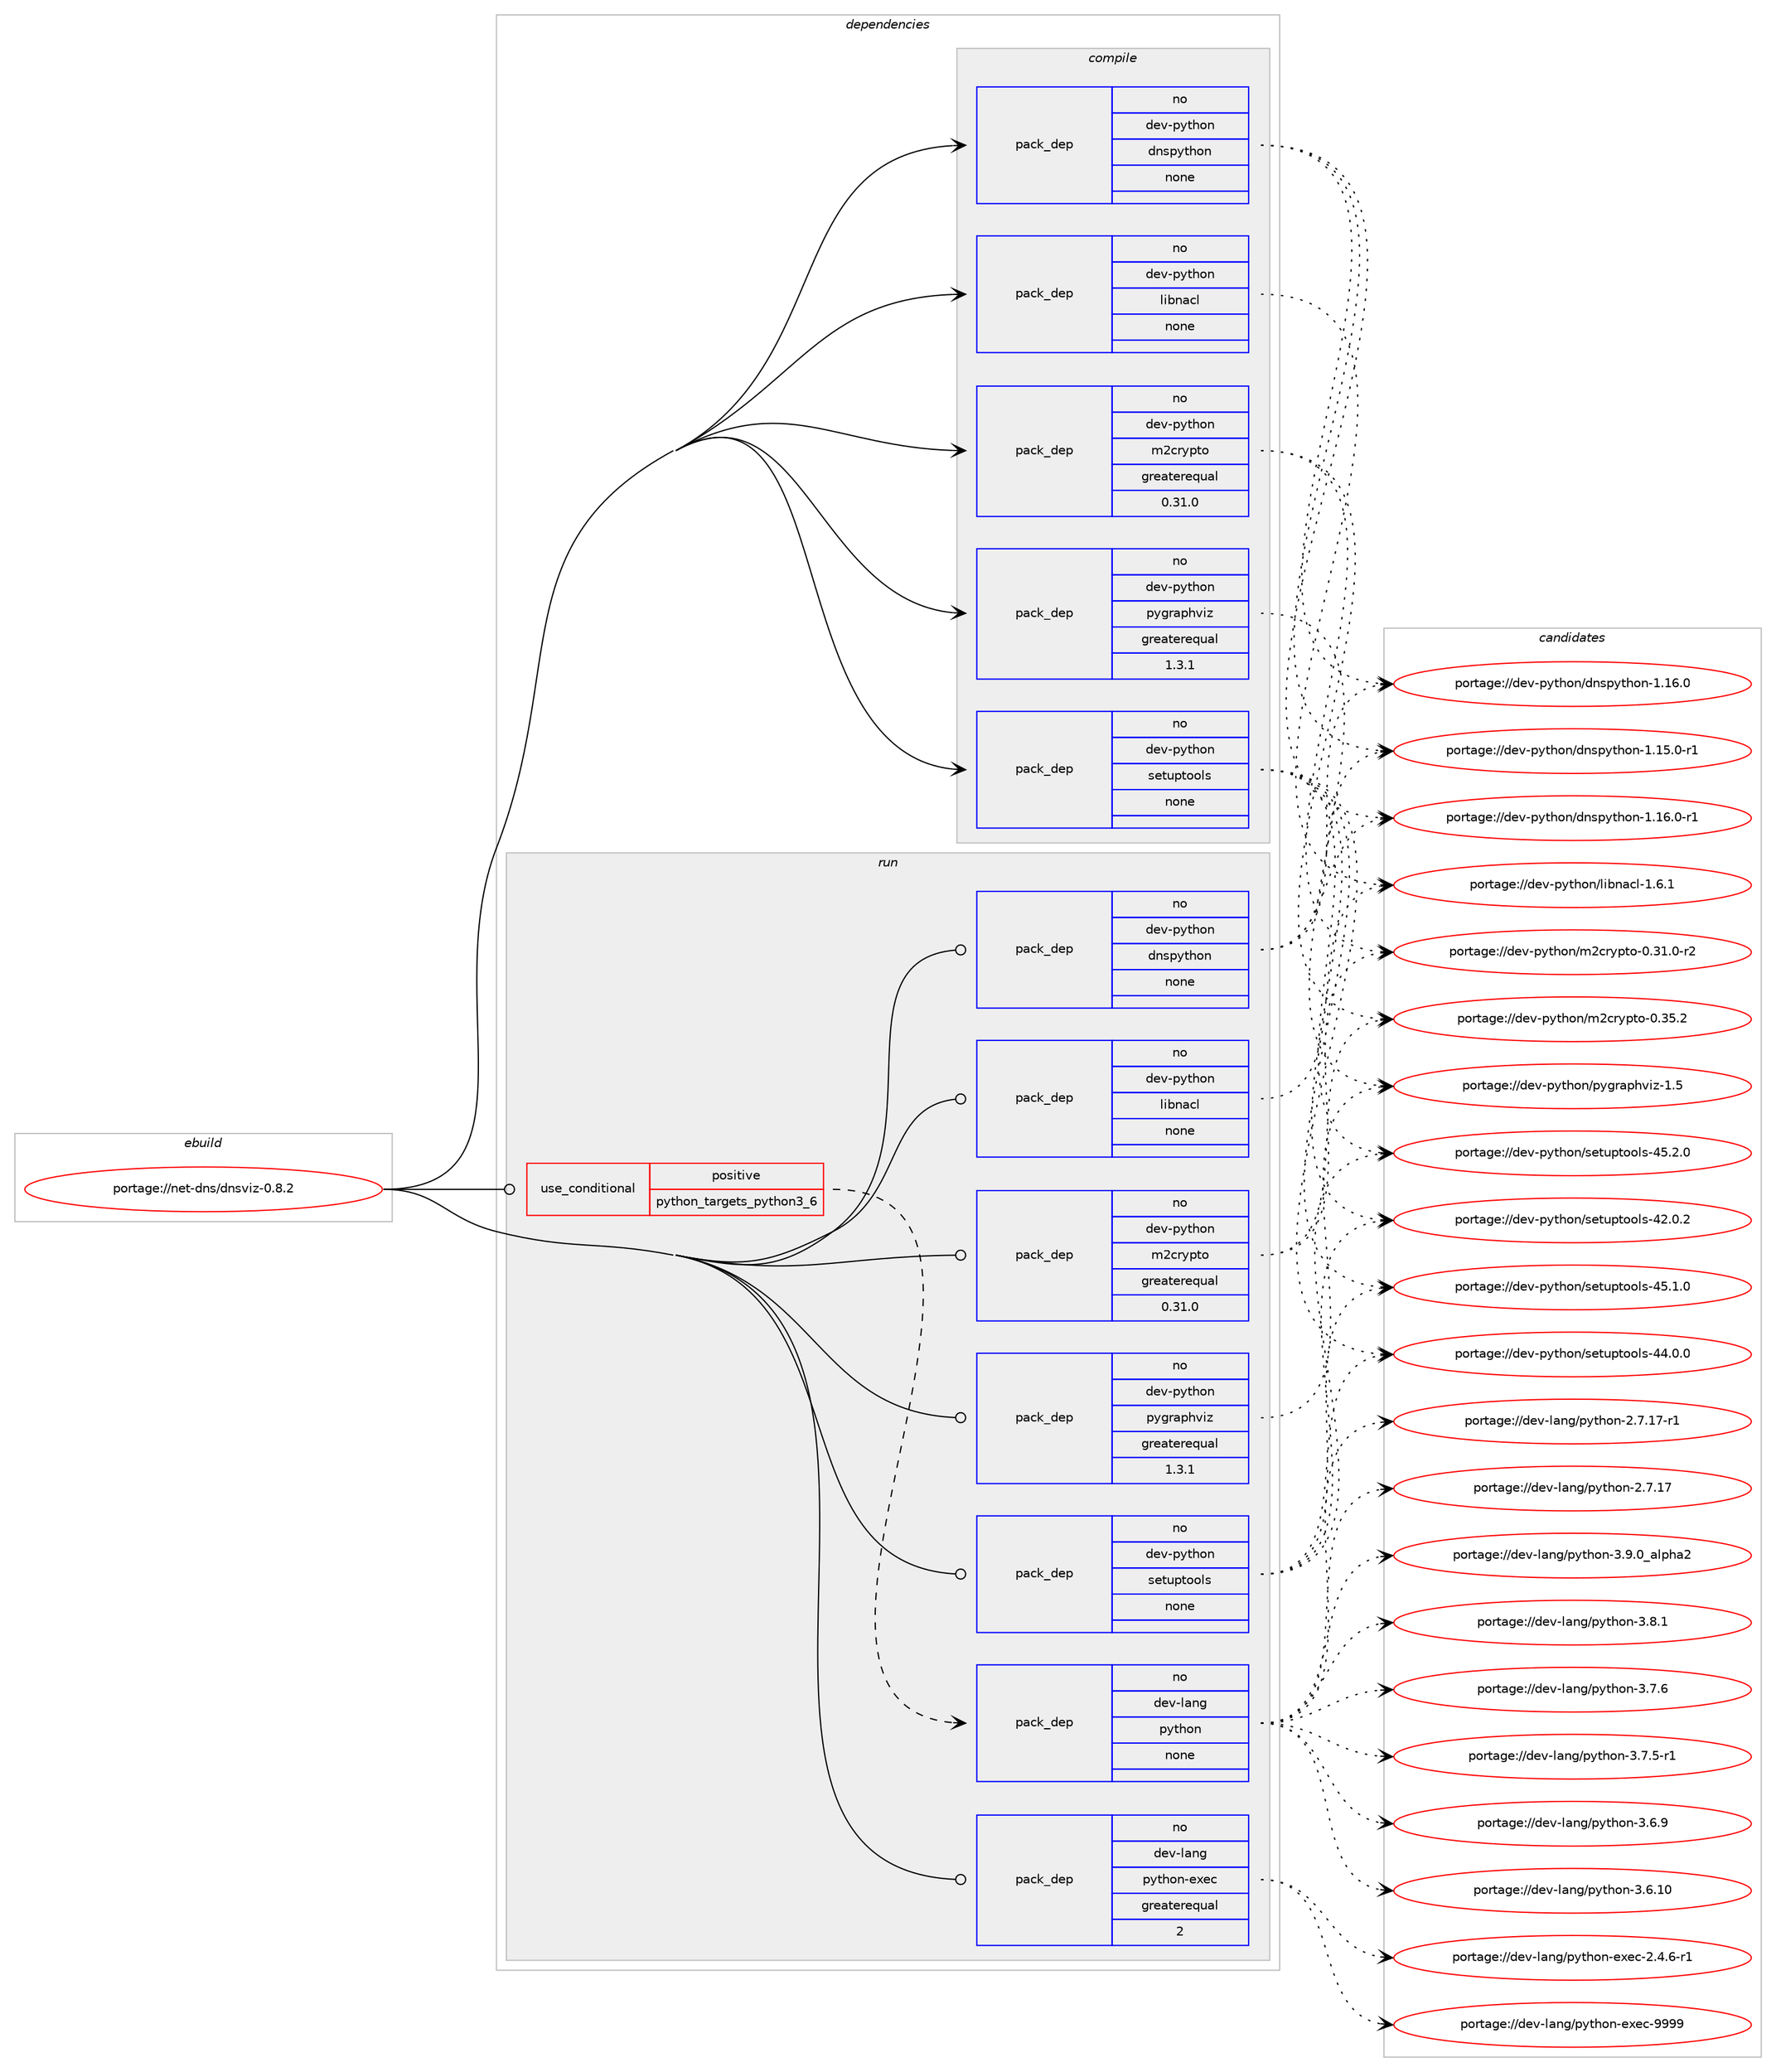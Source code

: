 digraph prolog {

# *************
# Graph options
# *************

newrank=true;
concentrate=true;
compound=true;
graph [rankdir=LR,fontname=Helvetica,fontsize=10,ranksep=1.5];#, ranksep=2.5, nodesep=0.2];
edge  [arrowhead=vee];
node  [fontname=Helvetica,fontsize=10];

# **********
# The ebuild
# **********

subgraph cluster_leftcol {
color=gray;
rank=same;
label=<<i>ebuild</i>>;
id [label="portage://net-dns/dnsviz-0.8.2", color=red, width=4, href="../net-dns/dnsviz-0.8.2.svg"];
}

# ****************
# The dependencies
# ****************

subgraph cluster_midcol {
color=gray;
label=<<i>dependencies</i>>;
subgraph cluster_compile {
fillcolor="#eeeeee";
style=filled;
label=<<i>compile</i>>;
subgraph pack112493 {
dependency147538 [label=<<TABLE BORDER="0" CELLBORDER="1" CELLSPACING="0" CELLPADDING="4" WIDTH="220"><TR><TD ROWSPAN="6" CELLPADDING="30">pack_dep</TD></TR><TR><TD WIDTH="110">no</TD></TR><TR><TD>dev-python</TD></TR><TR><TD>dnspython</TD></TR><TR><TD>none</TD></TR><TR><TD></TD></TR></TABLE>>, shape=none, color=blue];
}
id:e -> dependency147538:w [weight=20,style="solid",arrowhead="vee"];
subgraph pack112494 {
dependency147539 [label=<<TABLE BORDER="0" CELLBORDER="1" CELLSPACING="0" CELLPADDING="4" WIDTH="220"><TR><TD ROWSPAN="6" CELLPADDING="30">pack_dep</TD></TR><TR><TD WIDTH="110">no</TD></TR><TR><TD>dev-python</TD></TR><TR><TD>libnacl</TD></TR><TR><TD>none</TD></TR><TR><TD></TD></TR></TABLE>>, shape=none, color=blue];
}
id:e -> dependency147539:w [weight=20,style="solid",arrowhead="vee"];
subgraph pack112495 {
dependency147540 [label=<<TABLE BORDER="0" CELLBORDER="1" CELLSPACING="0" CELLPADDING="4" WIDTH="220"><TR><TD ROWSPAN="6" CELLPADDING="30">pack_dep</TD></TR><TR><TD WIDTH="110">no</TD></TR><TR><TD>dev-python</TD></TR><TR><TD>m2crypto</TD></TR><TR><TD>greaterequal</TD></TR><TR><TD>0.31.0</TD></TR></TABLE>>, shape=none, color=blue];
}
id:e -> dependency147540:w [weight=20,style="solid",arrowhead="vee"];
subgraph pack112496 {
dependency147541 [label=<<TABLE BORDER="0" CELLBORDER="1" CELLSPACING="0" CELLPADDING="4" WIDTH="220"><TR><TD ROWSPAN="6" CELLPADDING="30">pack_dep</TD></TR><TR><TD WIDTH="110">no</TD></TR><TR><TD>dev-python</TD></TR><TR><TD>pygraphviz</TD></TR><TR><TD>greaterequal</TD></TR><TR><TD>1.3.1</TD></TR></TABLE>>, shape=none, color=blue];
}
id:e -> dependency147541:w [weight=20,style="solid",arrowhead="vee"];
subgraph pack112497 {
dependency147542 [label=<<TABLE BORDER="0" CELLBORDER="1" CELLSPACING="0" CELLPADDING="4" WIDTH="220"><TR><TD ROWSPAN="6" CELLPADDING="30">pack_dep</TD></TR><TR><TD WIDTH="110">no</TD></TR><TR><TD>dev-python</TD></TR><TR><TD>setuptools</TD></TR><TR><TD>none</TD></TR><TR><TD></TD></TR></TABLE>>, shape=none, color=blue];
}
id:e -> dependency147542:w [weight=20,style="solid",arrowhead="vee"];
}
subgraph cluster_compileandrun {
fillcolor="#eeeeee";
style=filled;
label=<<i>compile and run</i>>;
}
subgraph cluster_run {
fillcolor="#eeeeee";
style=filled;
label=<<i>run</i>>;
subgraph cond32608 {
dependency147543 [label=<<TABLE BORDER="0" CELLBORDER="1" CELLSPACING="0" CELLPADDING="4"><TR><TD ROWSPAN="3" CELLPADDING="10">use_conditional</TD></TR><TR><TD>positive</TD></TR><TR><TD>python_targets_python3_6</TD></TR></TABLE>>, shape=none, color=red];
subgraph pack112498 {
dependency147544 [label=<<TABLE BORDER="0" CELLBORDER="1" CELLSPACING="0" CELLPADDING="4" WIDTH="220"><TR><TD ROWSPAN="6" CELLPADDING="30">pack_dep</TD></TR><TR><TD WIDTH="110">no</TD></TR><TR><TD>dev-lang</TD></TR><TR><TD>python</TD></TR><TR><TD>none</TD></TR><TR><TD></TD></TR></TABLE>>, shape=none, color=blue];
}
dependency147543:e -> dependency147544:w [weight=20,style="dashed",arrowhead="vee"];
}
id:e -> dependency147543:w [weight=20,style="solid",arrowhead="odot"];
subgraph pack112499 {
dependency147545 [label=<<TABLE BORDER="0" CELLBORDER="1" CELLSPACING="0" CELLPADDING="4" WIDTH="220"><TR><TD ROWSPAN="6" CELLPADDING="30">pack_dep</TD></TR><TR><TD WIDTH="110">no</TD></TR><TR><TD>dev-lang</TD></TR><TR><TD>python-exec</TD></TR><TR><TD>greaterequal</TD></TR><TR><TD>2</TD></TR></TABLE>>, shape=none, color=blue];
}
id:e -> dependency147545:w [weight=20,style="solid",arrowhead="odot"];
subgraph pack112500 {
dependency147546 [label=<<TABLE BORDER="0" CELLBORDER="1" CELLSPACING="0" CELLPADDING="4" WIDTH="220"><TR><TD ROWSPAN="6" CELLPADDING="30">pack_dep</TD></TR><TR><TD WIDTH="110">no</TD></TR><TR><TD>dev-python</TD></TR><TR><TD>dnspython</TD></TR><TR><TD>none</TD></TR><TR><TD></TD></TR></TABLE>>, shape=none, color=blue];
}
id:e -> dependency147546:w [weight=20,style="solid",arrowhead="odot"];
subgraph pack112501 {
dependency147547 [label=<<TABLE BORDER="0" CELLBORDER="1" CELLSPACING="0" CELLPADDING="4" WIDTH="220"><TR><TD ROWSPAN="6" CELLPADDING="30">pack_dep</TD></TR><TR><TD WIDTH="110">no</TD></TR><TR><TD>dev-python</TD></TR><TR><TD>libnacl</TD></TR><TR><TD>none</TD></TR><TR><TD></TD></TR></TABLE>>, shape=none, color=blue];
}
id:e -> dependency147547:w [weight=20,style="solid",arrowhead="odot"];
subgraph pack112502 {
dependency147548 [label=<<TABLE BORDER="0" CELLBORDER="1" CELLSPACING="0" CELLPADDING="4" WIDTH="220"><TR><TD ROWSPAN="6" CELLPADDING="30">pack_dep</TD></TR><TR><TD WIDTH="110">no</TD></TR><TR><TD>dev-python</TD></TR><TR><TD>m2crypto</TD></TR><TR><TD>greaterequal</TD></TR><TR><TD>0.31.0</TD></TR></TABLE>>, shape=none, color=blue];
}
id:e -> dependency147548:w [weight=20,style="solid",arrowhead="odot"];
subgraph pack112503 {
dependency147549 [label=<<TABLE BORDER="0" CELLBORDER="1" CELLSPACING="0" CELLPADDING="4" WIDTH="220"><TR><TD ROWSPAN="6" CELLPADDING="30">pack_dep</TD></TR><TR><TD WIDTH="110">no</TD></TR><TR><TD>dev-python</TD></TR><TR><TD>pygraphviz</TD></TR><TR><TD>greaterequal</TD></TR><TR><TD>1.3.1</TD></TR></TABLE>>, shape=none, color=blue];
}
id:e -> dependency147549:w [weight=20,style="solid",arrowhead="odot"];
subgraph pack112504 {
dependency147550 [label=<<TABLE BORDER="0" CELLBORDER="1" CELLSPACING="0" CELLPADDING="4" WIDTH="220"><TR><TD ROWSPAN="6" CELLPADDING="30">pack_dep</TD></TR><TR><TD WIDTH="110">no</TD></TR><TR><TD>dev-python</TD></TR><TR><TD>setuptools</TD></TR><TR><TD>none</TD></TR><TR><TD></TD></TR></TABLE>>, shape=none, color=blue];
}
id:e -> dependency147550:w [weight=20,style="solid",arrowhead="odot"];
}
}

# **************
# The candidates
# **************

subgraph cluster_choices {
rank=same;
color=gray;
label=<<i>candidates</i>>;

subgraph choice112493 {
color=black;
nodesep=1;
choice1001011184511212111610411111047100110115112121116104111110454946495446484511449 [label="portage://dev-python/dnspython-1.16.0-r1", color=red, width=4,href="../dev-python/dnspython-1.16.0-r1.svg"];
choice100101118451121211161041111104710011011511212111610411111045494649544648 [label="portage://dev-python/dnspython-1.16.0", color=red, width=4,href="../dev-python/dnspython-1.16.0.svg"];
choice1001011184511212111610411111047100110115112121116104111110454946495346484511449 [label="portage://dev-python/dnspython-1.15.0-r1", color=red, width=4,href="../dev-python/dnspython-1.15.0-r1.svg"];
dependency147538:e -> choice1001011184511212111610411111047100110115112121116104111110454946495446484511449:w [style=dotted,weight="100"];
dependency147538:e -> choice100101118451121211161041111104710011011511212111610411111045494649544648:w [style=dotted,weight="100"];
dependency147538:e -> choice1001011184511212111610411111047100110115112121116104111110454946495346484511449:w [style=dotted,weight="100"];
}
subgraph choice112494 {
color=black;
nodesep=1;
choice1001011184511212111610411111047108105981109799108454946544649 [label="portage://dev-python/libnacl-1.6.1", color=red, width=4,href="../dev-python/libnacl-1.6.1.svg"];
dependency147539:e -> choice1001011184511212111610411111047108105981109799108454946544649:w [style=dotted,weight="100"];
}
subgraph choice112495 {
color=black;
nodesep=1;
choice1001011184511212111610411111047109509911412111211611145484651534650 [label="portage://dev-python/m2crypto-0.35.2", color=red, width=4,href="../dev-python/m2crypto-0.35.2.svg"];
choice10010111845112121116104111110471095099114121112116111454846514946484511450 [label="portage://dev-python/m2crypto-0.31.0-r2", color=red, width=4,href="../dev-python/m2crypto-0.31.0-r2.svg"];
dependency147540:e -> choice1001011184511212111610411111047109509911412111211611145484651534650:w [style=dotted,weight="100"];
dependency147540:e -> choice10010111845112121116104111110471095099114121112116111454846514946484511450:w [style=dotted,weight="100"];
}
subgraph choice112496 {
color=black;
nodesep=1;
choice10010111845112121116104111110471121211031149711210411810512245494653 [label="portage://dev-python/pygraphviz-1.5", color=red, width=4,href="../dev-python/pygraphviz-1.5.svg"];
dependency147541:e -> choice10010111845112121116104111110471121211031149711210411810512245494653:w [style=dotted,weight="100"];
}
subgraph choice112497 {
color=black;
nodesep=1;
choice100101118451121211161041111104711510111611711211611111110811545525346504648 [label="portage://dev-python/setuptools-45.2.0", color=red, width=4,href="../dev-python/setuptools-45.2.0.svg"];
choice100101118451121211161041111104711510111611711211611111110811545525346494648 [label="portage://dev-python/setuptools-45.1.0", color=red, width=4,href="../dev-python/setuptools-45.1.0.svg"];
choice100101118451121211161041111104711510111611711211611111110811545525246484648 [label="portage://dev-python/setuptools-44.0.0", color=red, width=4,href="../dev-python/setuptools-44.0.0.svg"];
choice100101118451121211161041111104711510111611711211611111110811545525046484650 [label="portage://dev-python/setuptools-42.0.2", color=red, width=4,href="../dev-python/setuptools-42.0.2.svg"];
dependency147542:e -> choice100101118451121211161041111104711510111611711211611111110811545525346504648:w [style=dotted,weight="100"];
dependency147542:e -> choice100101118451121211161041111104711510111611711211611111110811545525346494648:w [style=dotted,weight="100"];
dependency147542:e -> choice100101118451121211161041111104711510111611711211611111110811545525246484648:w [style=dotted,weight="100"];
dependency147542:e -> choice100101118451121211161041111104711510111611711211611111110811545525046484650:w [style=dotted,weight="100"];
}
subgraph choice112498 {
color=black;
nodesep=1;
choice10010111845108971101034711212111610411111045514657464895971081121049750 [label="portage://dev-lang/python-3.9.0_alpha2", color=red, width=4,href="../dev-lang/python-3.9.0_alpha2.svg"];
choice100101118451089711010347112121116104111110455146564649 [label="portage://dev-lang/python-3.8.1", color=red, width=4,href="../dev-lang/python-3.8.1.svg"];
choice100101118451089711010347112121116104111110455146554654 [label="portage://dev-lang/python-3.7.6", color=red, width=4,href="../dev-lang/python-3.7.6.svg"];
choice1001011184510897110103471121211161041111104551465546534511449 [label="portage://dev-lang/python-3.7.5-r1", color=red, width=4,href="../dev-lang/python-3.7.5-r1.svg"];
choice100101118451089711010347112121116104111110455146544657 [label="portage://dev-lang/python-3.6.9", color=red, width=4,href="../dev-lang/python-3.6.9.svg"];
choice10010111845108971101034711212111610411111045514654464948 [label="portage://dev-lang/python-3.6.10", color=red, width=4,href="../dev-lang/python-3.6.10.svg"];
choice100101118451089711010347112121116104111110455046554649554511449 [label="portage://dev-lang/python-2.7.17-r1", color=red, width=4,href="../dev-lang/python-2.7.17-r1.svg"];
choice10010111845108971101034711212111610411111045504655464955 [label="portage://dev-lang/python-2.7.17", color=red, width=4,href="../dev-lang/python-2.7.17.svg"];
dependency147544:e -> choice10010111845108971101034711212111610411111045514657464895971081121049750:w [style=dotted,weight="100"];
dependency147544:e -> choice100101118451089711010347112121116104111110455146564649:w [style=dotted,weight="100"];
dependency147544:e -> choice100101118451089711010347112121116104111110455146554654:w [style=dotted,weight="100"];
dependency147544:e -> choice1001011184510897110103471121211161041111104551465546534511449:w [style=dotted,weight="100"];
dependency147544:e -> choice100101118451089711010347112121116104111110455146544657:w [style=dotted,weight="100"];
dependency147544:e -> choice10010111845108971101034711212111610411111045514654464948:w [style=dotted,weight="100"];
dependency147544:e -> choice100101118451089711010347112121116104111110455046554649554511449:w [style=dotted,weight="100"];
dependency147544:e -> choice10010111845108971101034711212111610411111045504655464955:w [style=dotted,weight="100"];
}
subgraph choice112499 {
color=black;
nodesep=1;
choice10010111845108971101034711212111610411111045101120101994557575757 [label="portage://dev-lang/python-exec-9999", color=red, width=4,href="../dev-lang/python-exec-9999.svg"];
choice10010111845108971101034711212111610411111045101120101994550465246544511449 [label="portage://dev-lang/python-exec-2.4.6-r1", color=red, width=4,href="../dev-lang/python-exec-2.4.6-r1.svg"];
dependency147545:e -> choice10010111845108971101034711212111610411111045101120101994557575757:w [style=dotted,weight="100"];
dependency147545:e -> choice10010111845108971101034711212111610411111045101120101994550465246544511449:w [style=dotted,weight="100"];
}
subgraph choice112500 {
color=black;
nodesep=1;
choice1001011184511212111610411111047100110115112121116104111110454946495446484511449 [label="portage://dev-python/dnspython-1.16.0-r1", color=red, width=4,href="../dev-python/dnspython-1.16.0-r1.svg"];
choice100101118451121211161041111104710011011511212111610411111045494649544648 [label="portage://dev-python/dnspython-1.16.0", color=red, width=4,href="../dev-python/dnspython-1.16.0.svg"];
choice1001011184511212111610411111047100110115112121116104111110454946495346484511449 [label="portage://dev-python/dnspython-1.15.0-r1", color=red, width=4,href="../dev-python/dnspython-1.15.0-r1.svg"];
dependency147546:e -> choice1001011184511212111610411111047100110115112121116104111110454946495446484511449:w [style=dotted,weight="100"];
dependency147546:e -> choice100101118451121211161041111104710011011511212111610411111045494649544648:w [style=dotted,weight="100"];
dependency147546:e -> choice1001011184511212111610411111047100110115112121116104111110454946495346484511449:w [style=dotted,weight="100"];
}
subgraph choice112501 {
color=black;
nodesep=1;
choice1001011184511212111610411111047108105981109799108454946544649 [label="portage://dev-python/libnacl-1.6.1", color=red, width=4,href="../dev-python/libnacl-1.6.1.svg"];
dependency147547:e -> choice1001011184511212111610411111047108105981109799108454946544649:w [style=dotted,weight="100"];
}
subgraph choice112502 {
color=black;
nodesep=1;
choice1001011184511212111610411111047109509911412111211611145484651534650 [label="portage://dev-python/m2crypto-0.35.2", color=red, width=4,href="../dev-python/m2crypto-0.35.2.svg"];
choice10010111845112121116104111110471095099114121112116111454846514946484511450 [label="portage://dev-python/m2crypto-0.31.0-r2", color=red, width=4,href="../dev-python/m2crypto-0.31.0-r2.svg"];
dependency147548:e -> choice1001011184511212111610411111047109509911412111211611145484651534650:w [style=dotted,weight="100"];
dependency147548:e -> choice10010111845112121116104111110471095099114121112116111454846514946484511450:w [style=dotted,weight="100"];
}
subgraph choice112503 {
color=black;
nodesep=1;
choice10010111845112121116104111110471121211031149711210411810512245494653 [label="portage://dev-python/pygraphviz-1.5", color=red, width=4,href="../dev-python/pygraphviz-1.5.svg"];
dependency147549:e -> choice10010111845112121116104111110471121211031149711210411810512245494653:w [style=dotted,weight="100"];
}
subgraph choice112504 {
color=black;
nodesep=1;
choice100101118451121211161041111104711510111611711211611111110811545525346504648 [label="portage://dev-python/setuptools-45.2.0", color=red, width=4,href="../dev-python/setuptools-45.2.0.svg"];
choice100101118451121211161041111104711510111611711211611111110811545525346494648 [label="portage://dev-python/setuptools-45.1.0", color=red, width=4,href="../dev-python/setuptools-45.1.0.svg"];
choice100101118451121211161041111104711510111611711211611111110811545525246484648 [label="portage://dev-python/setuptools-44.0.0", color=red, width=4,href="../dev-python/setuptools-44.0.0.svg"];
choice100101118451121211161041111104711510111611711211611111110811545525046484650 [label="portage://dev-python/setuptools-42.0.2", color=red, width=4,href="../dev-python/setuptools-42.0.2.svg"];
dependency147550:e -> choice100101118451121211161041111104711510111611711211611111110811545525346504648:w [style=dotted,weight="100"];
dependency147550:e -> choice100101118451121211161041111104711510111611711211611111110811545525346494648:w [style=dotted,weight="100"];
dependency147550:e -> choice100101118451121211161041111104711510111611711211611111110811545525246484648:w [style=dotted,weight="100"];
dependency147550:e -> choice100101118451121211161041111104711510111611711211611111110811545525046484650:w [style=dotted,weight="100"];
}
}

}
